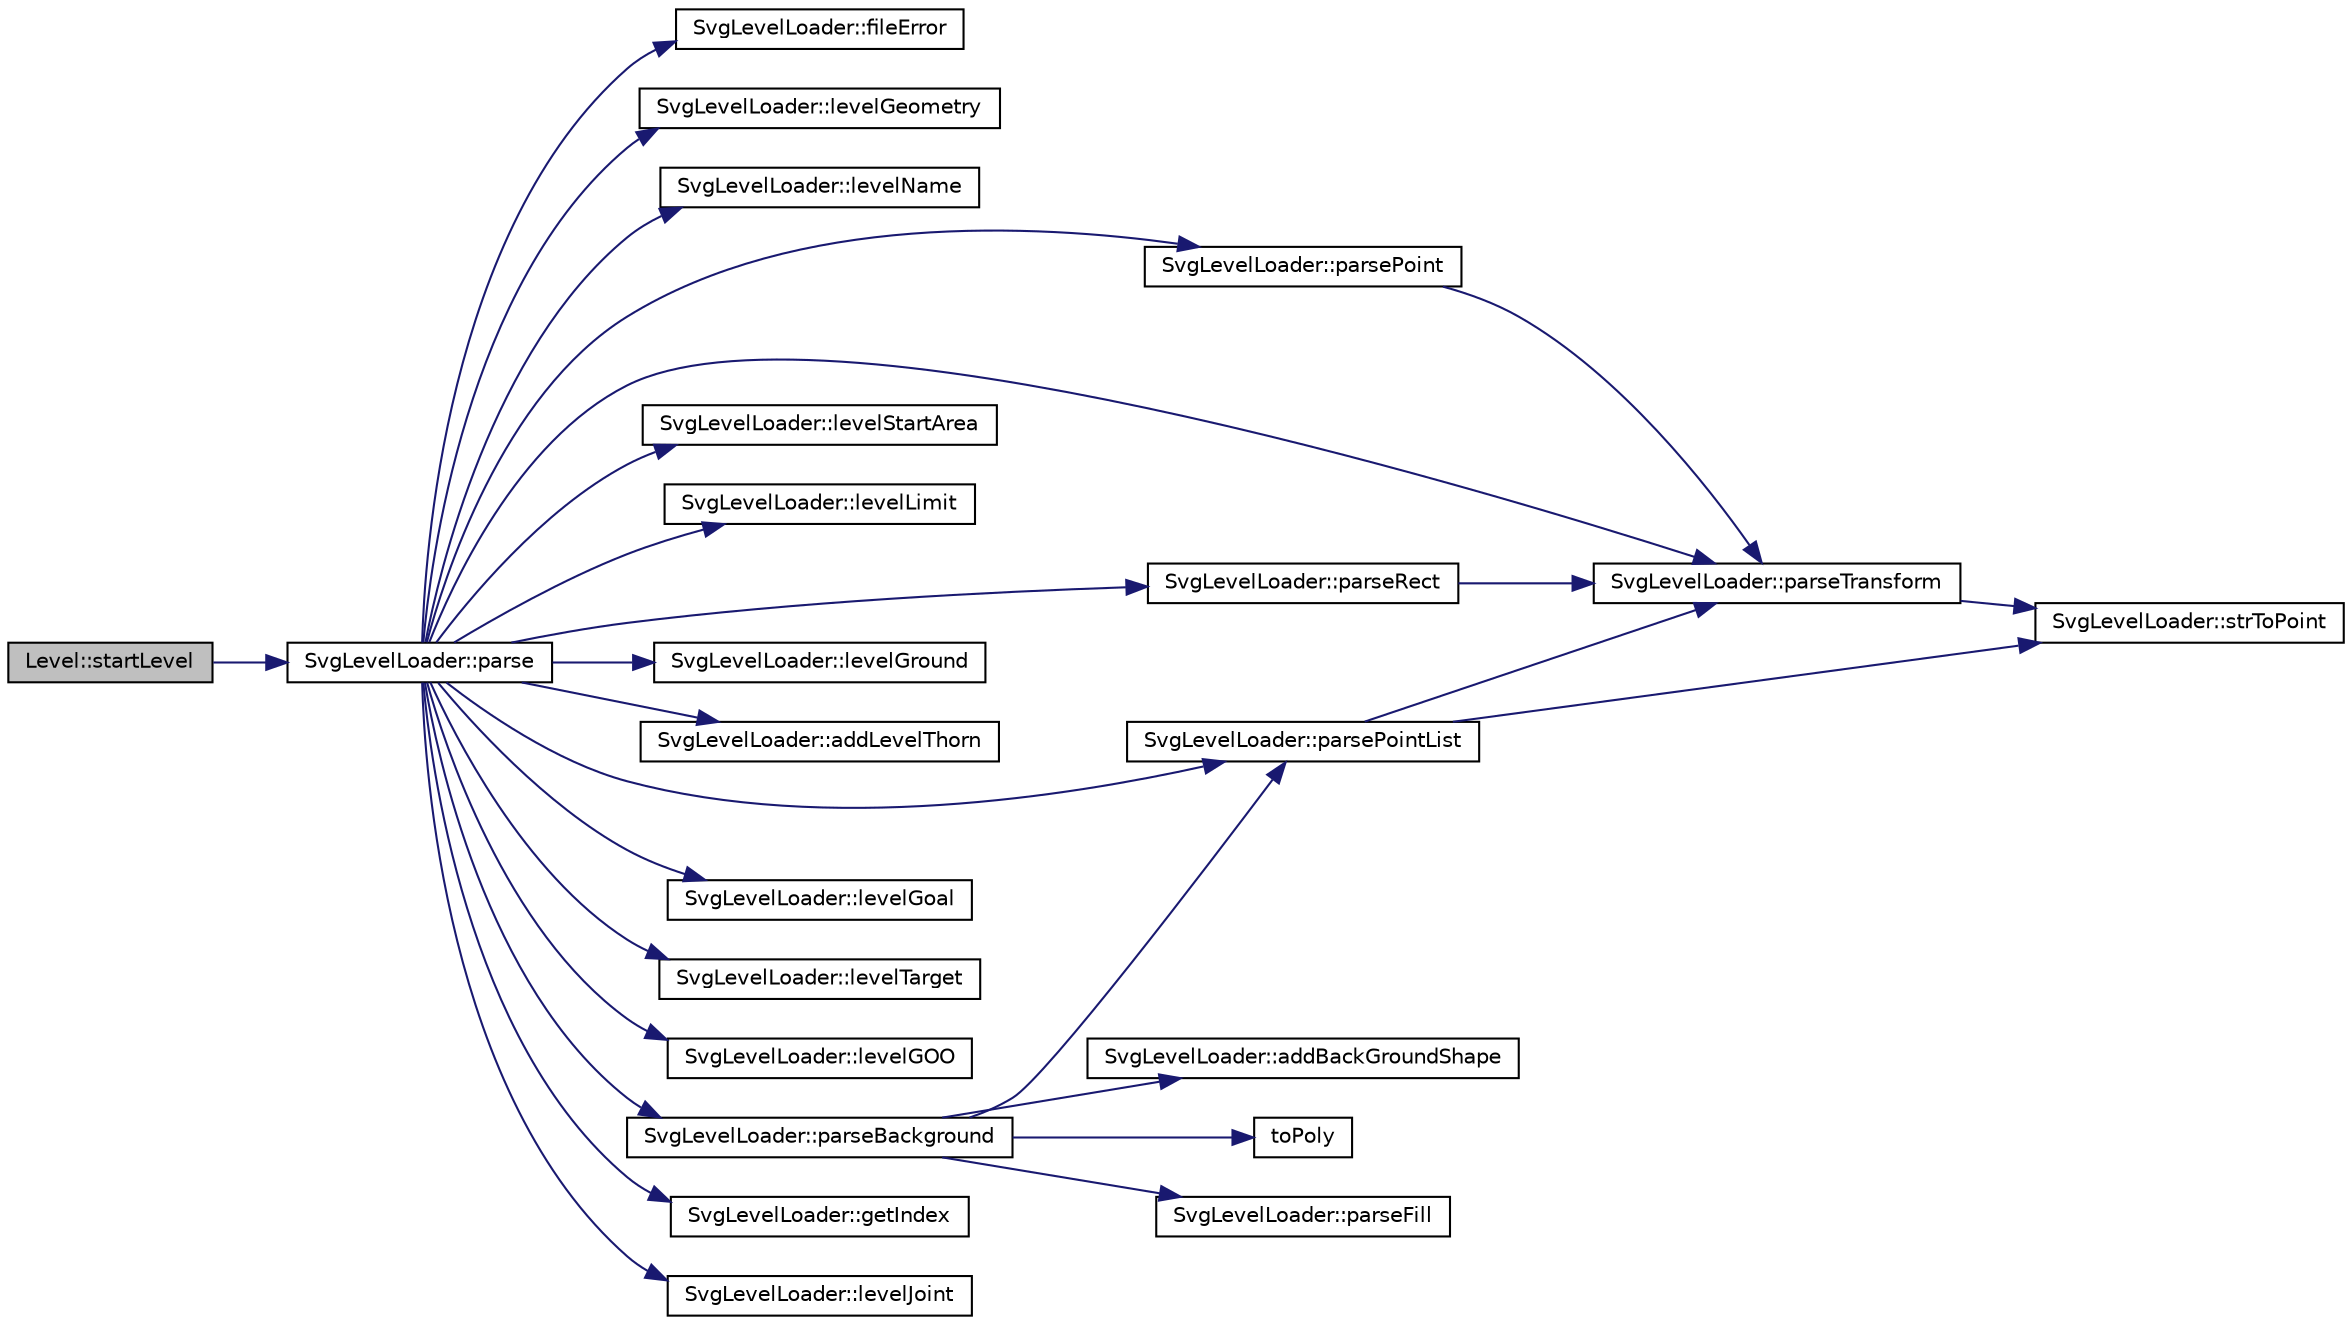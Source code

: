 digraph G
{
  edge [fontname="Helvetica",fontsize="10",labelfontname="Helvetica",labelfontsize="10"];
  node [fontname="Helvetica",fontsize="10",shape=record];
  rankdir="LR";
  Node1 [label="Level::startLevel",height=0.2,width=0.4,color="black", fillcolor="grey75", style="filled" fontcolor="black"];
  Node1 -> Node2 [color="midnightblue",fontsize="10",style="solid",fontname="Helvetica"];
  Node2 [label="SvgLevelLoader::parse",height=0.2,width=0.4,color="black", fillcolor="white", style="filled",URL="$classSvgLevelLoader.html#a3bbc09b35d62e646892ca2e213e7fd22"];
  Node2 -> Node3 [color="midnightblue",fontsize="10",style="solid",fontname="Helvetica"];
  Node3 [label="SvgLevelLoader::fileError",height=0.2,width=0.4,color="black", fillcolor="white", style="filled",URL="$classSvgLevelLoader.html#a03d4836e69cb95d65443ca118563a962"];
  Node2 -> Node4 [color="midnightblue",fontsize="10",style="solid",fontname="Helvetica"];
  Node4 [label="SvgLevelLoader::levelGeometry",height=0.2,width=0.4,color="black", fillcolor="white", style="filled",URL="$classSvgLevelLoader.html#a30ca085198d81be8989157087d029bb9"];
  Node2 -> Node5 [color="midnightblue",fontsize="10",style="solid",fontname="Helvetica"];
  Node5 [label="SvgLevelLoader::levelName",height=0.2,width=0.4,color="black", fillcolor="white", style="filled",URL="$classSvgLevelLoader.html#acf276433c5df9eeeec9bdaf110359ead"];
  Node2 -> Node6 [color="midnightblue",fontsize="10",style="solid",fontname="Helvetica"];
  Node6 [label="SvgLevelLoader::parseTransform",height=0.2,width=0.4,color="black", fillcolor="white", style="filled",URL="$classSvgLevelLoader.html#aac30601434ed0f5f52f475c5315f7daf"];
  Node6 -> Node7 [color="midnightblue",fontsize="10",style="solid",fontname="Helvetica"];
  Node7 [label="SvgLevelLoader::strToPoint",height=0.2,width=0.4,color="black", fillcolor="white", style="filled",URL="$classSvgLevelLoader.html#a9faa5bb2a40a6bacaa0f28fc6460000f"];
  Node2 -> Node8 [color="midnightblue",fontsize="10",style="solid",fontname="Helvetica"];
  Node8 [label="SvgLevelLoader::parseRect",height=0.2,width=0.4,color="black", fillcolor="white", style="filled",URL="$classSvgLevelLoader.html#a05bc221efc435d870c9a13f3fb95b527"];
  Node8 -> Node6 [color="midnightblue",fontsize="10",style="solid",fontname="Helvetica"];
  Node2 -> Node9 [color="midnightblue",fontsize="10",style="solid",fontname="Helvetica"];
  Node9 [label="SvgLevelLoader::levelStartArea",height=0.2,width=0.4,color="black", fillcolor="white", style="filled",URL="$classSvgLevelLoader.html#adf17eb403bbde2a32d9a7c7cba97f417"];
  Node2 -> Node10 [color="midnightblue",fontsize="10",style="solid",fontname="Helvetica"];
  Node10 [label="SvgLevelLoader::levelLimit",height=0.2,width=0.4,color="black", fillcolor="white", style="filled",URL="$classSvgLevelLoader.html#a9dd5c802b87c56555d6f07df297402b4"];
  Node2 -> Node11 [color="midnightblue",fontsize="10",style="solid",fontname="Helvetica"];
  Node11 [label="SvgLevelLoader::parsePointList",height=0.2,width=0.4,color="black", fillcolor="white", style="filled",URL="$classSvgLevelLoader.html#abda6b66187cc29c7d2afda688ec38412"];
  Node11 -> Node6 [color="midnightblue",fontsize="10",style="solid",fontname="Helvetica"];
  Node11 -> Node7 [color="midnightblue",fontsize="10",style="solid",fontname="Helvetica"];
  Node2 -> Node12 [color="midnightblue",fontsize="10",style="solid",fontname="Helvetica"];
  Node12 [label="SvgLevelLoader::levelGround",height=0.2,width=0.4,color="black", fillcolor="white", style="filled",URL="$classSvgLevelLoader.html#afd74ea826ea04b194313b74c1420d866"];
  Node2 -> Node13 [color="midnightblue",fontsize="10",style="solid",fontname="Helvetica"];
  Node13 [label="SvgLevelLoader::addLevelThorn",height=0.2,width=0.4,color="black", fillcolor="white", style="filled",URL="$classSvgLevelLoader.html#ad5986267ad1dd6dba42b6d211f7c3333"];
  Node2 -> Node14 [color="midnightblue",fontsize="10",style="solid",fontname="Helvetica"];
  Node14 [label="SvgLevelLoader::parsePoint",height=0.2,width=0.4,color="black", fillcolor="white", style="filled",URL="$classSvgLevelLoader.html#a6f677ffa271427685841cafafc38c211"];
  Node14 -> Node6 [color="midnightblue",fontsize="10",style="solid",fontname="Helvetica"];
  Node2 -> Node15 [color="midnightblue",fontsize="10",style="solid",fontname="Helvetica"];
  Node15 [label="SvgLevelLoader::levelGoal",height=0.2,width=0.4,color="black", fillcolor="white", style="filled",URL="$classSvgLevelLoader.html#a8cf7babde3e3e732072629ec15cae548"];
  Node2 -> Node16 [color="midnightblue",fontsize="10",style="solid",fontname="Helvetica"];
  Node16 [label="SvgLevelLoader::levelTarget",height=0.2,width=0.4,color="black", fillcolor="white", style="filled",URL="$classSvgLevelLoader.html#abe70c69370000f2d6b30f2d7edb98ec4"];
  Node2 -> Node17 [color="midnightblue",fontsize="10",style="solid",fontname="Helvetica"];
  Node17 [label="SvgLevelLoader::levelGOO",height=0.2,width=0.4,color="black", fillcolor="white", style="filled",URL="$classSvgLevelLoader.html#a38dfefb887de39aabdf5d74d8ac238ab"];
  Node2 -> Node18 [color="midnightblue",fontsize="10",style="solid",fontname="Helvetica"];
  Node18 [label="SvgLevelLoader::parseBackground",height=0.2,width=0.4,color="black", fillcolor="white", style="filled",URL="$classSvgLevelLoader.html#aaf1fd1fcdaa855f7a7d493d1eee42edf"];
  Node18 -> Node11 [color="midnightblue",fontsize="10",style="solid",fontname="Helvetica"];
  Node18 -> Node19 [color="midnightblue",fontsize="10",style="solid",fontname="Helvetica"];
  Node19 [label="toPoly",height=0.2,width=0.4,color="black", fillcolor="white", style="filled",URL="$tools_8cpp.html#aea21719bd05ff099d0aa190b4555c352",tooltip="Convert a QList of QPoint in a QPolygon transated of *center*."];
  Node18 -> Node20 [color="midnightblue",fontsize="10",style="solid",fontname="Helvetica"];
  Node20 [label="SvgLevelLoader::parseFill",height=0.2,width=0.4,color="black", fillcolor="white", style="filled",URL="$classSvgLevelLoader.html#a2fad092b3cc396c16c8998dfa5ef5b4e"];
  Node18 -> Node21 [color="midnightblue",fontsize="10",style="solid",fontname="Helvetica"];
  Node21 [label="SvgLevelLoader::addBackGroundShape",height=0.2,width=0.4,color="black", fillcolor="white", style="filled",URL="$classSvgLevelLoader.html#ac6e06903293c6a3fe87f5e5747723b5e"];
  Node2 -> Node22 [color="midnightblue",fontsize="10",style="solid",fontname="Helvetica"];
  Node22 [label="SvgLevelLoader::getIndex",height=0.2,width=0.4,color="black", fillcolor="white", style="filled",URL="$classSvgLevelLoader.html#a9f1e9d643dd13b5bec063413b039887a"];
  Node2 -> Node23 [color="midnightblue",fontsize="10",style="solid",fontname="Helvetica"];
  Node23 [label="SvgLevelLoader::levelJoint",height=0.2,width=0.4,color="black", fillcolor="white", style="filled",URL="$classSvgLevelLoader.html#a92c42c0e31214959e6996acb143fe103"];
}
